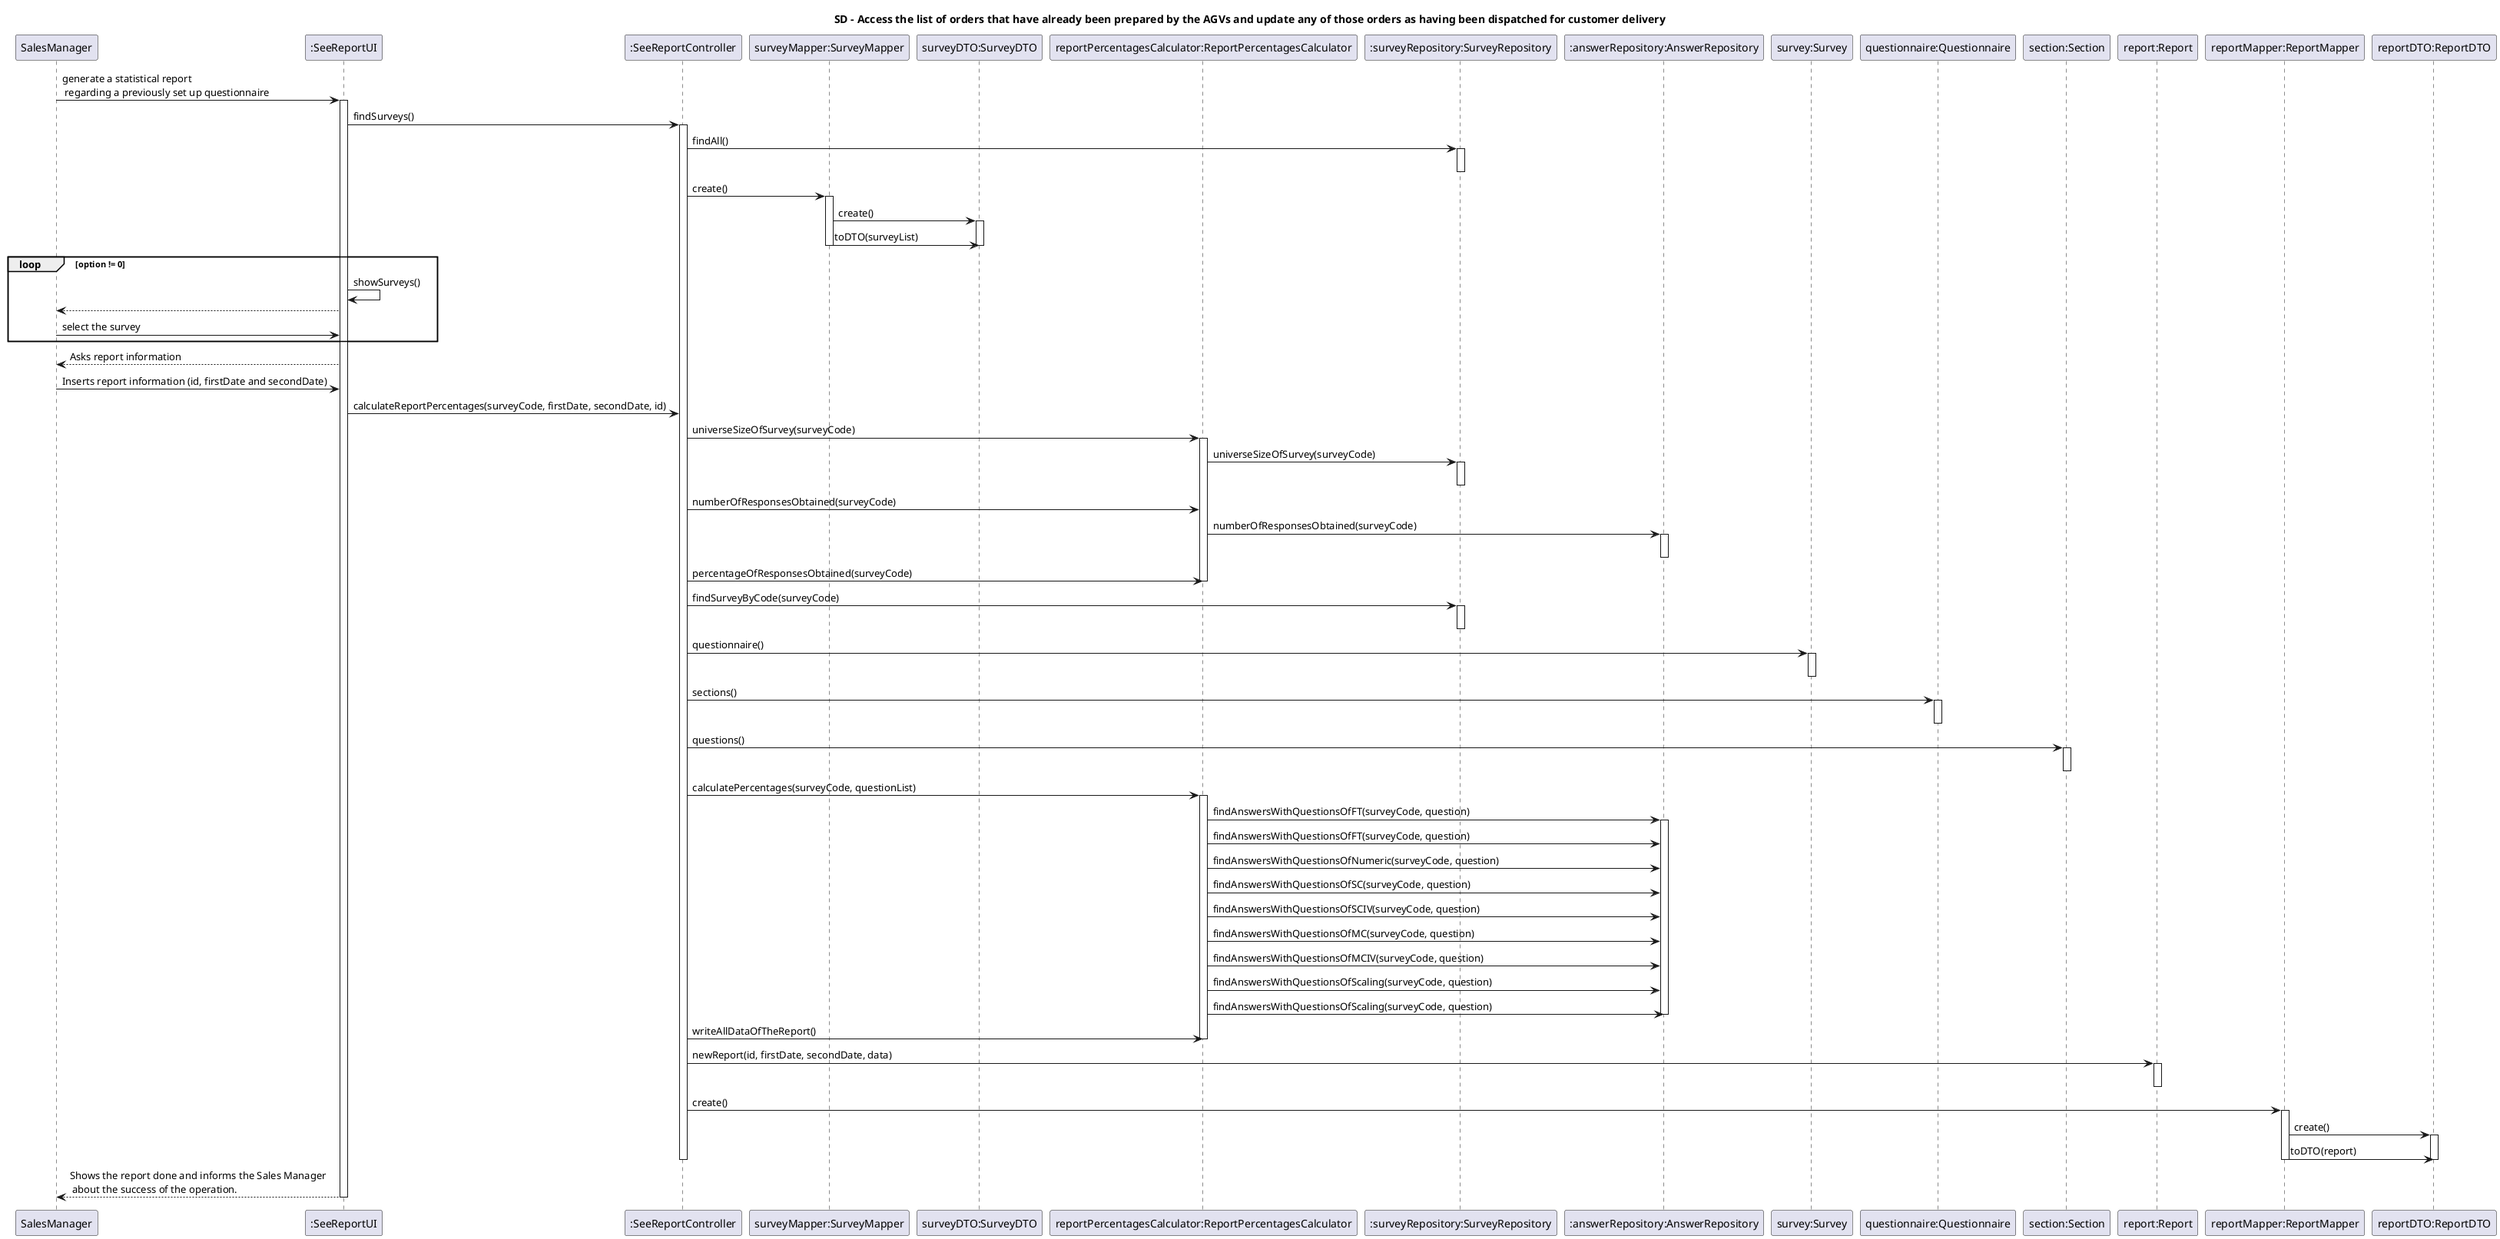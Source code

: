 @startuml
title SD - Access the list of orders that have already been prepared by the AGVs and update any of those orders as having been dispatched for customer delivery

        participant "SalesManager" as sm
		participant ":SeeReportUI" as ui
		participant ":SeeReportController" as ctrl
		participant "surveyMapper:SurveyMapper" as surveyMapper
        participant "surveyDTO:SurveyDTO" as surveyDTO
        participant "reportPercentagesCalculator:ReportPercentagesCalculator" as repPercCalc
		participant ":surveyRepository:SurveyRepository" as surveyRepo
		participant ":answerRepository:AnswerRepository" as answerRepo
		participant "survey:Survey" as surv
		participant "questionnaire:Questionnaire" as quest
		participant "section:Section" as sec
		participant "report:Report" as report
        participant "reportMapper:ReportMapper" as reportMapper
        participant "reportDTO:ReportDTO" as reportDTO

        sm->ui: generate a statistical report \n regarding a previously set up questionnaire
        activate ui
        ui->ctrl: findSurveys()
        activate ctrl
        ctrl->surveyRepo: findAll()
        activate surveyRepo
        deactivate surveyRepo

        ctrl->surveyMapper: create()
        activate surveyMapper
        surveyMapper->surveyDTO: create()
        activate surveyDTO
        surveyMapper->surveyDTO: toDTO(surveyList)
        deactivate surveyDTO
        deactivate surveyMapper

        loop option != 0
        ui->ui:showSurveys()
        ui-->sm:
        sm->ui: select the survey
        end loop

        ui-->sm: Asks report information
        sm -> ui: Inserts report information (id, firstDate and secondDate)

        ui->ctrl: calculateReportPercentages(surveyCode, firstDate, secondDate, id)

        ctrl->repPercCalc: universeSizeOfSurvey(surveyCode)
        activate repPercCalc
        repPercCalc->surveyRepo: universeSizeOfSurvey(surveyCode)
        activate surveyRepo
        deactivate surveyRepo
        ctrl->repPercCalc: numberOfResponsesObtained(surveyCode)
        repPercCalc->answerRepo: numberOfResponsesObtained(surveyCode)
        activate answerRepo
        deactivate answerRepo

        ctrl->repPercCalc: percentageOfResponsesObtained(surveyCode)
        deactivate repPercCalc

        ctrl->surveyRepo: findSurveyByCode(surveyCode)
        activate surveyRepo
        deactivate surveyRepo
        ctrl->surv: questionnaire()
        activate surv
        deactivate surv
        ctrl->quest: sections()
        activate quest
        deactivate quest
        ctrl->sec: questions()
        activate sec
        deactivate sec

        ctrl->repPercCalc: calculatePercentages(surveyCode, questionList)
        activate repPercCalc
        repPercCalc->answerRepo: findAnswersWithQuestionsOfFT(surveyCode, question)
        activate answerRepo
        repPercCalc->answerRepo: findAnswersWithQuestionsOfFT(surveyCode, question)
        repPercCalc->answerRepo: findAnswersWithQuestionsOfNumeric(surveyCode, question)
        repPercCalc->answerRepo: findAnswersWithQuestionsOfSC(surveyCode, question)
        repPercCalc->answerRepo: findAnswersWithQuestionsOfSCIV(surveyCode, question)
        repPercCalc->answerRepo: findAnswersWithQuestionsOfMC(surveyCode, question)
        repPercCalc->answerRepo: findAnswersWithQuestionsOfMCIV(surveyCode, question)
        repPercCalc->answerRepo: findAnswersWithQuestionsOfScaling(surveyCode, question)
        repPercCalc->answerRepo: findAnswersWithQuestionsOfScaling(surveyCode, question)
        deactivate answerRepo

        ctrl->repPercCalc: writeAllDataOfTheReport()
        deactivate repPercCalc

        ctrl->report: newReport(id, firstDate, secondDate, data)
        activate report
        deactivate report

        ctrl->reportMapper: create()
        activate reportMapper
        reportMapper->reportDTO: create()
        activate reportDTO
        reportMapper->reportDTO: toDTO(report)
        deactivate reportDTO
        deactivate reportMapper


        deactivate ctrl

        ui-->sm: Shows the report done and informs the Sales Manager \n about the success of the operation.
        deactivate ui

@enduml